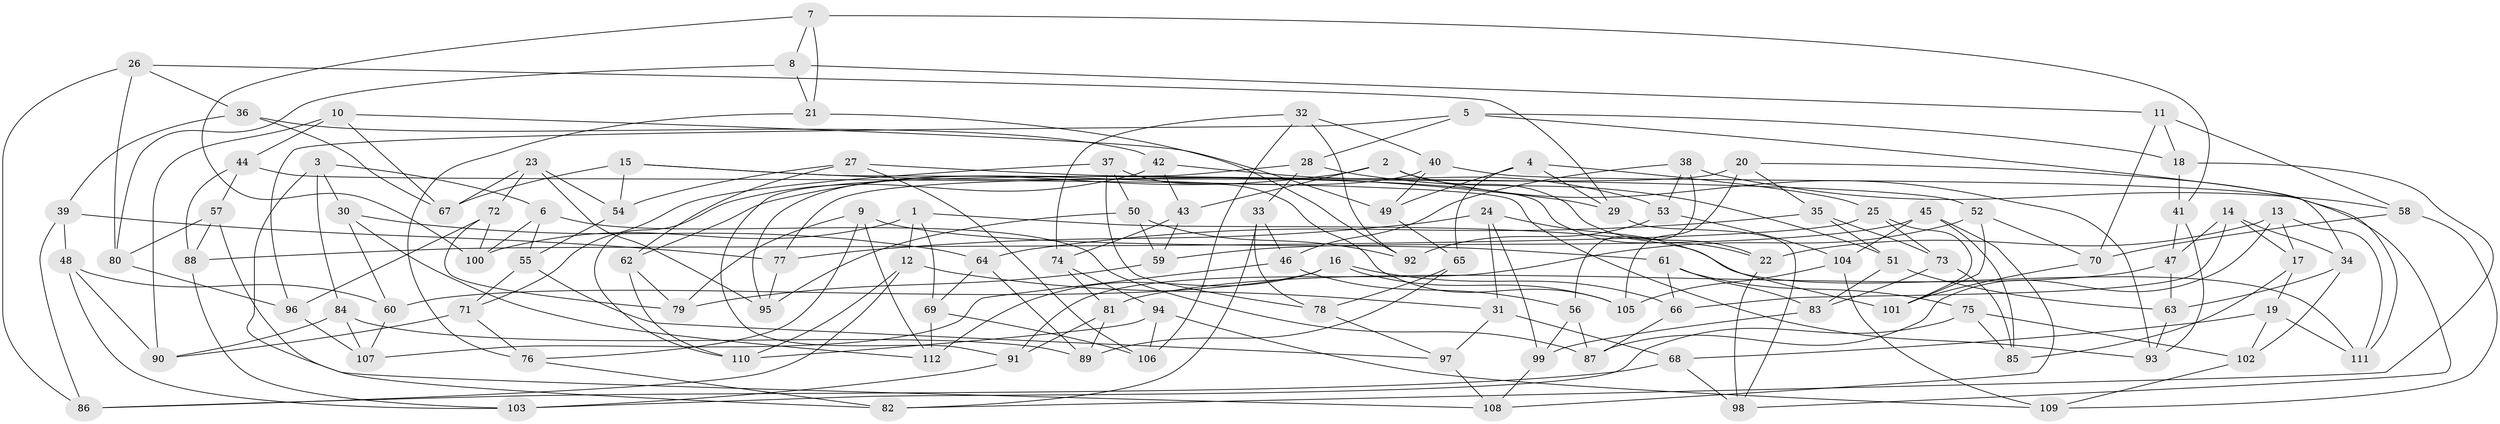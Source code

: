 // Generated by graph-tools (version 1.1) at 2025/26/03/09/25 03:26:50]
// undirected, 112 vertices, 224 edges
graph export_dot {
graph [start="1"]
  node [color=gray90,style=filled];
  1;
  2;
  3;
  4;
  5;
  6;
  7;
  8;
  9;
  10;
  11;
  12;
  13;
  14;
  15;
  16;
  17;
  18;
  19;
  20;
  21;
  22;
  23;
  24;
  25;
  26;
  27;
  28;
  29;
  30;
  31;
  32;
  33;
  34;
  35;
  36;
  37;
  38;
  39;
  40;
  41;
  42;
  43;
  44;
  45;
  46;
  47;
  48;
  49;
  50;
  51;
  52;
  53;
  54;
  55;
  56;
  57;
  58;
  59;
  60;
  61;
  62;
  63;
  64;
  65;
  66;
  67;
  68;
  69;
  70;
  71;
  72;
  73;
  74;
  75;
  76;
  77;
  78;
  79;
  80;
  81;
  82;
  83;
  84;
  85;
  86;
  87;
  88;
  89;
  90;
  91;
  92;
  93;
  94;
  95;
  96;
  97;
  98;
  99;
  100;
  101;
  102;
  103;
  104;
  105;
  106;
  107;
  108;
  109;
  110;
  111;
  112;
  1 -- 69;
  1 -- 12;
  1 -- 100;
  1 -- 111;
  2 -- 93;
  2 -- 43;
  2 -- 62;
  2 -- 22;
  3 -- 82;
  3 -- 6;
  3 -- 30;
  3 -- 84;
  4 -- 49;
  4 -- 29;
  4 -- 65;
  4 -- 25;
  5 -- 18;
  5 -- 34;
  5 -- 28;
  5 -- 96;
  6 -- 100;
  6 -- 87;
  6 -- 55;
  7 -- 100;
  7 -- 41;
  7 -- 21;
  7 -- 8;
  8 -- 80;
  8 -- 21;
  8 -- 11;
  9 -- 61;
  9 -- 79;
  9 -- 112;
  9 -- 76;
  10 -- 90;
  10 -- 44;
  10 -- 67;
  10 -- 49;
  11 -- 18;
  11 -- 58;
  11 -- 70;
  12 -- 110;
  12 -- 31;
  12 -- 86;
  13 -- 17;
  13 -- 87;
  13 -- 111;
  13 -- 22;
  14 -- 17;
  14 -- 66;
  14 -- 47;
  14 -- 34;
  15 -- 54;
  15 -- 67;
  15 -- 29;
  15 -- 22;
  16 -- 112;
  16 -- 66;
  16 -- 60;
  16 -- 105;
  17 -- 19;
  17 -- 85;
  18 -- 82;
  18 -- 41;
  19 -- 111;
  19 -- 68;
  19 -- 102;
  20 -- 111;
  20 -- 35;
  20 -- 77;
  20 -- 105;
  21 -- 92;
  21 -- 76;
  22 -- 98;
  23 -- 95;
  23 -- 72;
  23 -- 67;
  23 -- 54;
  24 -- 31;
  24 -- 101;
  24 -- 99;
  24 -- 77;
  25 -- 101;
  25 -- 73;
  25 -- 88;
  26 -- 80;
  26 -- 36;
  26 -- 86;
  26 -- 29;
  27 -- 54;
  27 -- 62;
  27 -- 52;
  27 -- 106;
  28 -- 91;
  28 -- 33;
  28 -- 51;
  29 -- 98;
  30 -- 60;
  30 -- 112;
  30 -- 64;
  31 -- 68;
  31 -- 97;
  32 -- 40;
  32 -- 74;
  32 -- 92;
  32 -- 106;
  33 -- 78;
  33 -- 46;
  33 -- 82;
  34 -- 63;
  34 -- 102;
  35 -- 73;
  35 -- 64;
  35 -- 51;
  36 -- 42;
  36 -- 39;
  36 -- 67;
  37 -- 105;
  37 -- 50;
  37 -- 78;
  37 -- 71;
  38 -- 53;
  38 -- 58;
  38 -- 46;
  38 -- 56;
  39 -- 77;
  39 -- 48;
  39 -- 86;
  40 -- 49;
  40 -- 98;
  40 -- 95;
  41 -- 93;
  41 -- 47;
  42 -- 53;
  42 -- 43;
  42 -- 110;
  43 -- 59;
  43 -- 74;
  44 -- 57;
  44 -- 88;
  44 -- 93;
  45 -- 85;
  45 -- 104;
  45 -- 108;
  45 -- 59;
  46 -- 56;
  46 -- 107;
  47 -- 81;
  47 -- 63;
  48 -- 103;
  48 -- 60;
  48 -- 90;
  49 -- 65;
  50 -- 59;
  50 -- 92;
  50 -- 95;
  51 -- 63;
  51 -- 83;
  52 -- 70;
  52 -- 101;
  52 -- 91;
  53 -- 104;
  53 -- 92;
  54 -- 55;
  55 -- 71;
  55 -- 97;
  56 -- 87;
  56 -- 99;
  57 -- 88;
  57 -- 108;
  57 -- 80;
  58 -- 70;
  58 -- 109;
  59 -- 79;
  60 -- 107;
  61 -- 83;
  61 -- 75;
  61 -- 66;
  62 -- 110;
  62 -- 79;
  63 -- 93;
  64 -- 89;
  64 -- 69;
  65 -- 78;
  65 -- 89;
  66 -- 87;
  68 -- 86;
  68 -- 98;
  69 -- 112;
  69 -- 106;
  70 -- 101;
  71 -- 76;
  71 -- 90;
  72 -- 96;
  72 -- 79;
  72 -- 100;
  73 -- 85;
  73 -- 83;
  74 -- 94;
  74 -- 81;
  75 -- 102;
  75 -- 103;
  75 -- 85;
  76 -- 82;
  77 -- 95;
  78 -- 97;
  80 -- 96;
  81 -- 89;
  81 -- 91;
  83 -- 99;
  84 -- 90;
  84 -- 107;
  84 -- 89;
  88 -- 103;
  91 -- 103;
  94 -- 106;
  94 -- 110;
  94 -- 109;
  96 -- 107;
  97 -- 108;
  99 -- 108;
  102 -- 109;
  104 -- 109;
  104 -- 105;
}
